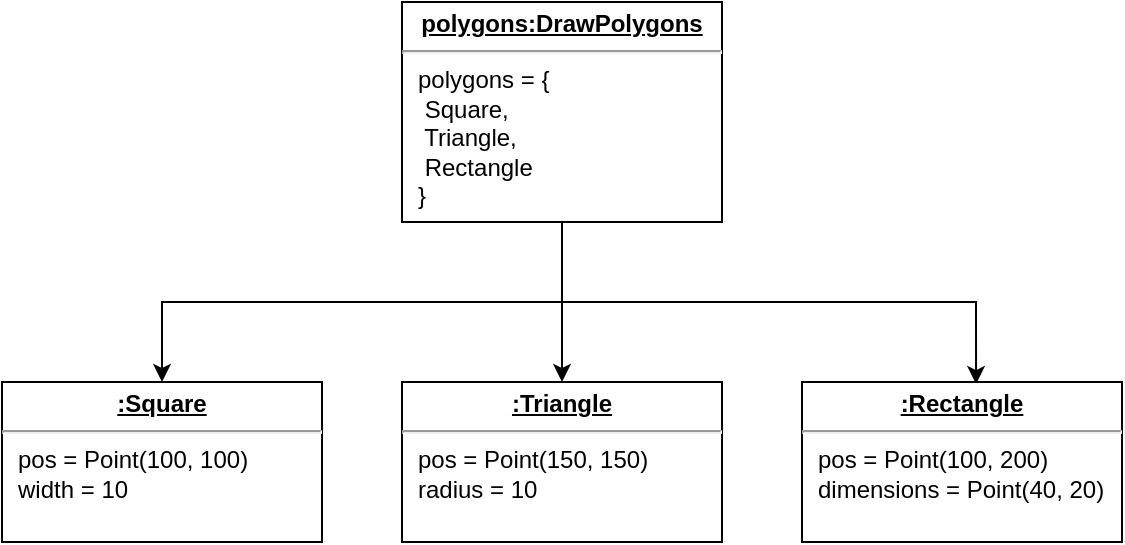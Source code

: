 <mxfile version="15.7.2" type="github">
  <diagram id="C5RBs43oDa-KdzZeNtuy" name="Page-1">
    <mxGraphModel dx="700" dy="872" grid="1" gridSize="10" guides="1" tooltips="1" connect="1" arrows="1" fold="1" page="1" pageScale="1" pageWidth="827" pageHeight="1169" math="0" shadow="0">
      <root>
        <mxCell id="WIyWlLk6GJQsqaUBKTNV-0" />
        <mxCell id="WIyWlLk6GJQsqaUBKTNV-1" parent="WIyWlLk6GJQsqaUBKTNV-0" />
        <mxCell id="fC9_z5rF7VXKqNX_m7rS-7" style="edgeStyle=orthogonalEdgeStyle;rounded=0;orthogonalLoop=1;jettySize=auto;html=1;entryX=0.544;entryY=0.013;entryDx=0;entryDy=0;entryPerimeter=0;" parent="WIyWlLk6GJQsqaUBKTNV-1" source="fC9_z5rF7VXKqNX_m7rS-0" target="fC9_z5rF7VXKqNX_m7rS-6" edge="1">
          <mxGeometry relative="1" as="geometry">
            <Array as="points">
              <mxPoint x="320" y="200" />
              <mxPoint x="527" y="200" />
            </Array>
          </mxGeometry>
        </mxCell>
        <mxCell id="fC9_z5rF7VXKqNX_m7rS-8" style="edgeStyle=orthogonalEdgeStyle;rounded=0;orthogonalLoop=1;jettySize=auto;html=1;entryX=0.5;entryY=0;entryDx=0;entryDy=0;" parent="WIyWlLk6GJQsqaUBKTNV-1" source="fC9_z5rF7VXKqNX_m7rS-0" target="fC9_z5rF7VXKqNX_m7rS-5" edge="1">
          <mxGeometry relative="1" as="geometry" />
        </mxCell>
        <mxCell id="fC9_z5rF7VXKqNX_m7rS-9" style="edgeStyle=orthogonalEdgeStyle;rounded=0;orthogonalLoop=1;jettySize=auto;html=1;entryX=0.5;entryY=0;entryDx=0;entryDy=0;" parent="WIyWlLk6GJQsqaUBKTNV-1" source="fC9_z5rF7VXKqNX_m7rS-0" target="fC9_z5rF7VXKqNX_m7rS-3" edge="1">
          <mxGeometry relative="1" as="geometry">
            <Array as="points">
              <mxPoint x="320" y="200" />
              <mxPoint x="120" y="200" />
            </Array>
          </mxGeometry>
        </mxCell>
        <mxCell id="fC9_z5rF7VXKqNX_m7rS-0" value="&lt;p style=&quot;margin: 0px ; margin-top: 4px ; text-align: center ; text-decoration: underline&quot;&gt;&lt;b&gt;polygons:DrawPolygons&lt;/b&gt;&lt;/p&gt;&lt;hr&gt;&lt;p style=&quot;margin: 0px ; margin-left: 8px&quot;&gt;polygons = {&lt;/p&gt;&lt;p style=&quot;margin: 0px ; margin-left: 8px&quot;&gt;&lt;span style=&quot;white-space: pre&quot;&gt;	&lt;/span&gt;Square,&lt;/p&gt;&lt;p style=&quot;margin: 0px ; margin-left: 8px&quot;&gt;&lt;span style=&quot;white-space: pre&quot;&gt;&lt;span style=&quot;white-space: pre&quot;&gt;	&lt;/span&gt;Triangle,	&lt;/span&gt;&lt;/p&gt;&lt;p style=&quot;margin: 0px ; margin-left: 8px&quot;&gt;&lt;span style=&quot;white-space: pre&quot;&gt;	&lt;/span&gt;Rectangle&lt;/p&gt;&lt;p style=&quot;margin: 0px ; margin-left: 8px&quot;&gt;}&lt;/p&gt;&lt;p style=&quot;margin: 0px ; margin-left: 8px&quot;&gt;&lt;br&gt;&lt;/p&gt;&lt;p style=&quot;margin: 0px ; margin-left: 8px&quot;&gt;&lt;br&gt;&lt;/p&gt;" style="verticalAlign=top;align=left;overflow=fill;fontSize=12;fontFamily=Helvetica;html=1;" parent="WIyWlLk6GJQsqaUBKTNV-1" vertex="1">
          <mxGeometry x="240" y="50" width="160" height="110" as="geometry" />
        </mxCell>
        <mxCell id="fC9_z5rF7VXKqNX_m7rS-3" value="&lt;p style=&quot;margin: 0px ; margin-top: 4px ; text-align: center ; text-decoration: underline&quot;&gt;&lt;b&gt;:Square&lt;/b&gt;&lt;/p&gt;&lt;hr&gt;&lt;p style=&quot;margin: 0px ; margin-left: 8px&quot;&gt;pos = Point(100, 100)&lt;/p&gt;&lt;p style=&quot;margin: 0px ; margin-left: 8px&quot;&gt;width = 10&lt;/p&gt;" style="verticalAlign=top;align=left;overflow=fill;fontSize=12;fontFamily=Helvetica;html=1;" parent="WIyWlLk6GJQsqaUBKTNV-1" vertex="1">
          <mxGeometry x="40" y="240" width="160" height="80" as="geometry" />
        </mxCell>
        <mxCell id="fC9_z5rF7VXKqNX_m7rS-5" value="&lt;p style=&quot;margin: 0px ; margin-top: 4px ; text-align: center ; text-decoration: underline&quot;&gt;&lt;b&gt;:Triangle&lt;/b&gt;&lt;/p&gt;&lt;hr&gt;&lt;p style=&quot;margin: 0px ; margin-left: 8px&quot;&gt;pos = Point(150, 150)&lt;/p&gt;&lt;p style=&quot;margin: 0px ; margin-left: 8px&quot;&gt;radius = 10&lt;/p&gt;" style="verticalAlign=top;align=left;overflow=fill;fontSize=12;fontFamily=Helvetica;html=1;" parent="WIyWlLk6GJQsqaUBKTNV-1" vertex="1">
          <mxGeometry x="240" y="240" width="160" height="80" as="geometry" />
        </mxCell>
        <mxCell id="fC9_z5rF7VXKqNX_m7rS-6" value="&lt;p style=&quot;margin: 0px ; margin-top: 4px ; text-align: center ; text-decoration: underline&quot;&gt;&lt;b&gt;:Rectangle&lt;/b&gt;&lt;/p&gt;&lt;hr&gt;&lt;p style=&quot;margin: 0px ; margin-left: 8px&quot;&gt;pos = Point(100, 200)&lt;/p&gt;&lt;p style=&quot;margin: 0px ; margin-left: 8px&quot;&gt;dimensions = Point(40, 20)&lt;/p&gt;" style="verticalAlign=top;align=left;overflow=fill;fontSize=12;fontFamily=Helvetica;html=1;" parent="WIyWlLk6GJQsqaUBKTNV-1" vertex="1">
          <mxGeometry x="440" y="240" width="160" height="80" as="geometry" />
        </mxCell>
      </root>
    </mxGraphModel>
  </diagram>
</mxfile>
